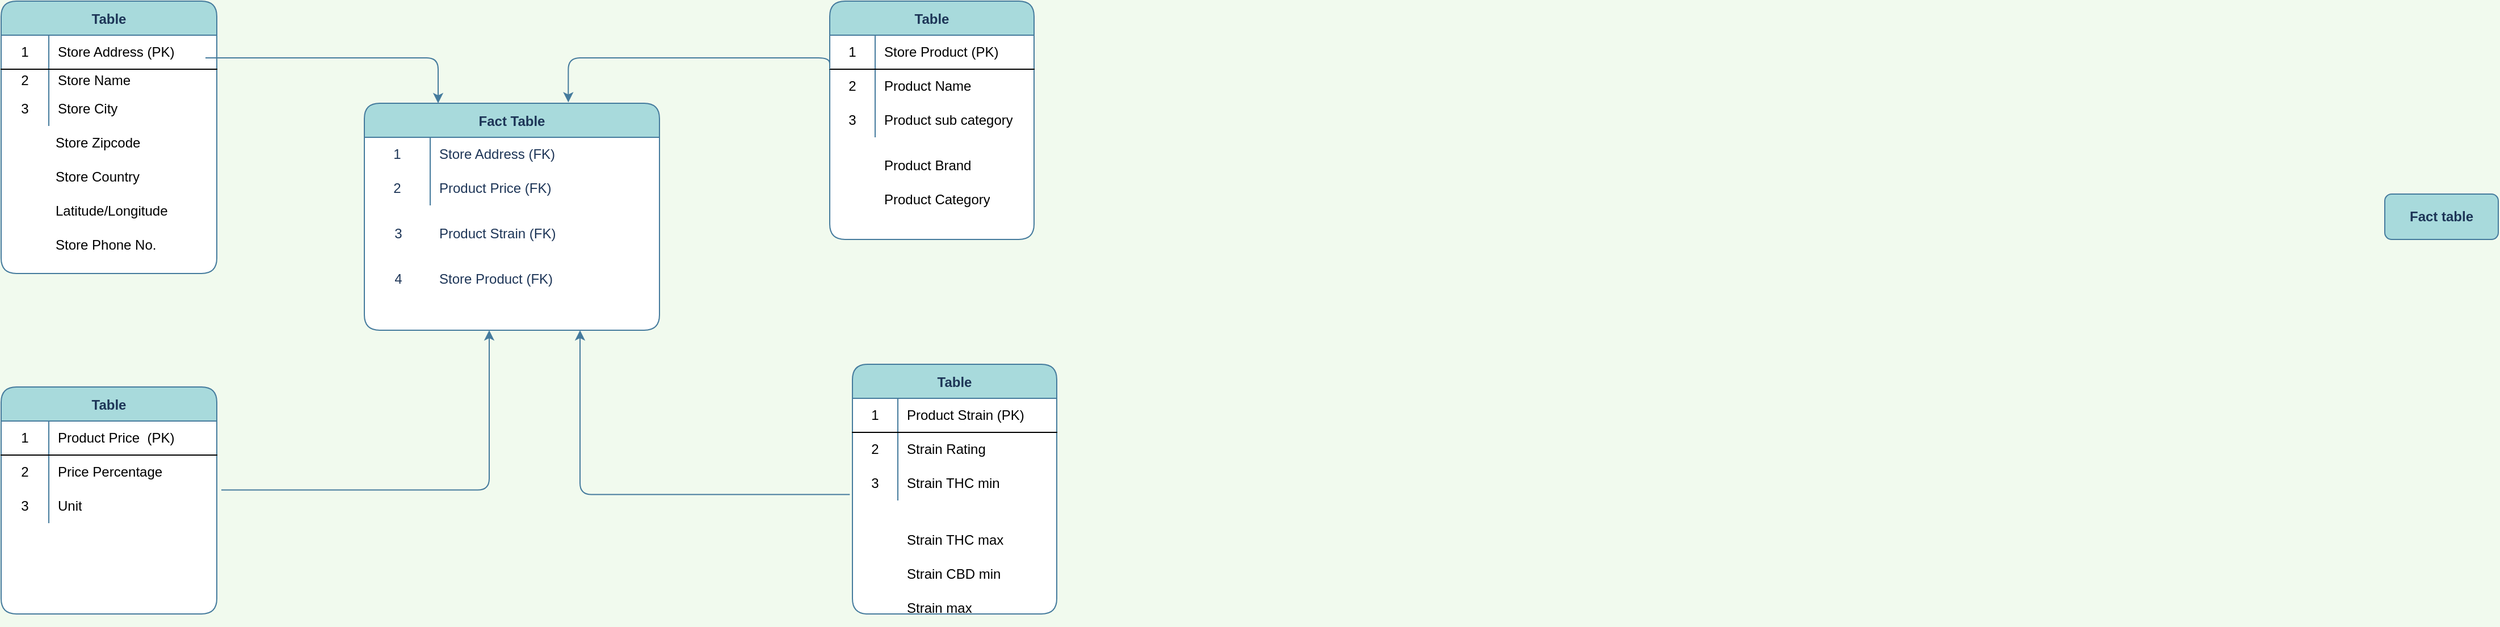 <mxfile version="14.9.3" type="github"><diagram id="Ulh9fFxD05v9rUo_ZkGh" name="Page-1"><mxGraphModel dx="2724" dy="563" grid="1" gridSize="10" guides="1" tooltips="1" connect="1" arrows="1" fold="1" page="1" pageScale="1" pageWidth="850" pageHeight="1100" background="#F1FAEE" math="0" shadow="0"><root><mxCell id="0"/><mxCell id="1" parent="0"/><mxCell id="7dvW86jji2DdW-ILQc1R-29" value="Fact&amp;nbsp;table" style="whiteSpace=wrap;html=1;align=center;fillColor=#A8DADC;strokeColor=#457B9D;fontColor=#1D3557;rounded=1;fontStyle=1;swimlaneFillColor=#ffffff;startSize=30;" parent="1" vertex="1"><mxGeometry x="470" y="190" width="100" height="40" as="geometry"/></mxCell><mxCell id="ISjqVNkL_cP0iht_eHrK-1" value="Fact Table" style="shape=table;startSize=30;container=1;collapsible=0;childLayout=tableLayout;fixedRows=1;rowLines=0;fontStyle=1;align=center;pointerEvents=1;fillColor=#A8DADC;strokeColor=#457B9D;rounded=1;swimlaneFillColor=#ffffff;fontColor=#1D3557;" vertex="1" parent="1"><mxGeometry x="-1310" y="110" width="260" height="200" as="geometry"/></mxCell><mxCell id="ISjqVNkL_cP0iht_eHrK-5" value="" style="shape=partialRectangle;html=1;whiteSpace=wrap;collapsible=0;dropTarget=0;pointerEvents=1;fillColor=none;top=0;left=0;bottom=0;right=0;points=[[0,0.5],[1,0.5]];portConstraint=eastwest;strokeColor=#457B9D;fontColor=#1D3557;rounded=1;" vertex="1" parent="ISjqVNkL_cP0iht_eHrK-1"><mxGeometry y="30" width="260" height="30" as="geometry"/></mxCell><mxCell id="ISjqVNkL_cP0iht_eHrK-6" value="1" style="shape=partialRectangle;html=1;whiteSpace=wrap;connectable=0;fillColor=none;top=0;left=0;bottom=0;right=0;overflow=hidden;pointerEvents=1;strokeColor=#457B9D;fontColor=#1D3557;rounded=1;" vertex="1" parent="ISjqVNkL_cP0iht_eHrK-5"><mxGeometry width="58" height="30" as="geometry"/></mxCell><mxCell id="ISjqVNkL_cP0iht_eHrK-7" value="Store Address (FK)" style="shape=partialRectangle;html=1;whiteSpace=wrap;connectable=0;fillColor=none;top=0;left=0;bottom=0;right=0;align=left;spacingLeft=6;overflow=hidden;pointerEvents=1;strokeColor=#457B9D;fontColor=#1D3557;rounded=1;" vertex="1" parent="ISjqVNkL_cP0iht_eHrK-5"><mxGeometry x="58" width="202" height="30" as="geometry"/></mxCell><mxCell id="ISjqVNkL_cP0iht_eHrK-8" value="" style="shape=partialRectangle;html=1;whiteSpace=wrap;collapsible=0;dropTarget=0;pointerEvents=1;fillColor=none;top=0;left=0;bottom=0;right=0;points=[[0,0.5],[1,0.5]];portConstraint=eastwest;strokeColor=#457B9D;fontColor=#1D3557;rounded=1;" vertex="1" parent="ISjqVNkL_cP0iht_eHrK-1"><mxGeometry y="60" width="260" height="30" as="geometry"/></mxCell><mxCell id="ISjqVNkL_cP0iht_eHrK-9" value="2" style="shape=partialRectangle;html=1;whiteSpace=wrap;connectable=0;fillColor=none;top=0;left=0;bottom=0;right=0;overflow=hidden;pointerEvents=1;strokeColor=#457B9D;fontColor=#1D3557;rounded=1;" vertex="1" parent="ISjqVNkL_cP0iht_eHrK-8"><mxGeometry width="58" height="30" as="geometry"/></mxCell><mxCell id="ISjqVNkL_cP0iht_eHrK-10" value="Product Price (FK)" style="shape=partialRectangle;html=1;whiteSpace=wrap;connectable=0;fillColor=none;top=0;left=0;bottom=0;right=0;align=left;spacingLeft=6;overflow=hidden;pointerEvents=1;strokeColor=#457B9D;fontColor=#1D3557;rounded=1;" vertex="1" parent="ISjqVNkL_cP0iht_eHrK-8"><mxGeometry x="58" width="202" height="30" as="geometry"/></mxCell><mxCell id="ISjqVNkL_cP0iht_eHrK-22" value="3" style="shape=partialRectangle;html=1;whiteSpace=wrap;connectable=0;fillColor=none;top=0;left=0;bottom=0;right=0;overflow=hidden;pointerEvents=1;strokeColor=#457B9D;fontColor=#1D3557;rounded=1;" vertex="1" parent="1"><mxGeometry x="-1300" y="210" width="40" height="30" as="geometry"/></mxCell><mxCell id="ISjqVNkL_cP0iht_eHrK-24" value="Product Strain (FK)" style="shape=partialRectangle;html=1;whiteSpace=wrap;connectable=0;fillColor=none;top=0;left=0;bottom=0;right=0;align=left;spacingLeft=6;overflow=hidden;pointerEvents=1;strokeColor=#457B9D;fontColor=#1D3557;rounded=1;" vertex="1" parent="1"><mxGeometry x="-1252" y="210" width="202" height="30" as="geometry"/></mxCell><mxCell id="ISjqVNkL_cP0iht_eHrK-25" value="Store Product (FK)" style="shape=partialRectangle;html=1;whiteSpace=wrap;connectable=0;fillColor=none;top=0;left=0;bottom=0;right=0;align=left;spacingLeft=6;overflow=hidden;pointerEvents=1;strokeColor=#457B9D;fontColor=#1D3557;rounded=1;" vertex="1" parent="1"><mxGeometry x="-1252" y="250" width="202" height="30" as="geometry"/></mxCell><mxCell id="ISjqVNkL_cP0iht_eHrK-28" value="4" style="shape=partialRectangle;html=1;whiteSpace=wrap;connectable=0;fillColor=none;top=0;left=0;bottom=0;right=0;overflow=hidden;pointerEvents=1;strokeColor=#457B9D;fontColor=#1D3557;rounded=1;" vertex="1" parent="1"><mxGeometry x="-1300" y="250" width="40" height="30" as="geometry"/></mxCell><mxCell id="ISjqVNkL_cP0iht_eHrK-29" value="Table" style="shape=table;startSize=30;container=1;collapsible=0;childLayout=tableLayout;fixedRows=1;rowLines=0;fontStyle=1;align=center;pointerEvents=1;rounded=1;fontColor=#1D3557;strokeColor=#457B9D;fillColor=#A8DADC;swimlaneFillColor=#ffffff;" vertex="1" parent="1"><mxGeometry x="-1630" y="20" width="190" height="240" as="geometry"/></mxCell><mxCell id="ISjqVNkL_cP0iht_eHrK-30" value="" style="shape=partialRectangle;html=1;whiteSpace=wrap;collapsible=0;dropTarget=0;pointerEvents=1;fillColor=none;top=0;left=0;bottom=1;right=0;points=[[0,0.5],[1,0.5]];portConstraint=eastwest;" vertex="1" parent="ISjqVNkL_cP0iht_eHrK-29"><mxGeometry y="30" width="190" height="30" as="geometry"/></mxCell><mxCell id="ISjqVNkL_cP0iht_eHrK-31" value="1" style="shape=partialRectangle;html=1;whiteSpace=wrap;connectable=0;fillColor=none;top=0;left=0;bottom=0;right=0;overflow=hidden;pointerEvents=1;" vertex="1" parent="ISjqVNkL_cP0iht_eHrK-30"><mxGeometry width="42" height="30" as="geometry"/></mxCell><mxCell id="ISjqVNkL_cP0iht_eHrK-32" value="Store Address (PK)" style="shape=partialRectangle;html=1;whiteSpace=wrap;connectable=0;fillColor=none;top=0;left=0;bottom=0;right=0;align=left;spacingLeft=6;overflow=hidden;pointerEvents=1;" vertex="1" parent="ISjqVNkL_cP0iht_eHrK-30"><mxGeometry x="42" width="148" height="30" as="geometry"/></mxCell><mxCell id="ISjqVNkL_cP0iht_eHrK-33" value="" style="shape=partialRectangle;html=1;whiteSpace=wrap;collapsible=0;dropTarget=0;pointerEvents=1;fillColor=none;top=0;left=0;bottom=0;right=0;points=[[0,0.5],[1,0.5]];portConstraint=eastwest;" vertex="1" parent="ISjqVNkL_cP0iht_eHrK-29"><mxGeometry y="60" width="190" height="20" as="geometry"/></mxCell><mxCell id="ISjqVNkL_cP0iht_eHrK-34" value="2" style="shape=partialRectangle;html=1;whiteSpace=wrap;connectable=0;fillColor=none;top=0;left=0;bottom=0;right=0;overflow=hidden;pointerEvents=1;" vertex="1" parent="ISjqVNkL_cP0iht_eHrK-33"><mxGeometry width="42" height="20" as="geometry"/></mxCell><mxCell id="ISjqVNkL_cP0iht_eHrK-35" value="Store Name" style="shape=partialRectangle;html=1;whiteSpace=wrap;connectable=0;fillColor=none;top=0;left=0;bottom=0;right=0;align=left;spacingLeft=6;overflow=hidden;pointerEvents=1;" vertex="1" parent="ISjqVNkL_cP0iht_eHrK-33"><mxGeometry x="42" width="148" height="20" as="geometry"/></mxCell><mxCell id="ISjqVNkL_cP0iht_eHrK-36" value="" style="shape=partialRectangle;html=1;whiteSpace=wrap;collapsible=0;dropTarget=0;pointerEvents=1;fillColor=none;top=0;left=0;bottom=0;right=0;points=[[0,0.5],[1,0.5]];portConstraint=eastwest;" vertex="1" parent="ISjqVNkL_cP0iht_eHrK-29"><mxGeometry y="80" width="190" height="30" as="geometry"/></mxCell><mxCell id="ISjqVNkL_cP0iht_eHrK-37" value="3" style="shape=partialRectangle;html=1;whiteSpace=wrap;connectable=0;fillColor=none;top=0;left=0;bottom=0;right=0;overflow=hidden;pointerEvents=1;" vertex="1" parent="ISjqVNkL_cP0iht_eHrK-36"><mxGeometry width="42" height="30" as="geometry"/></mxCell><mxCell id="ISjqVNkL_cP0iht_eHrK-38" value="Store City" style="shape=partialRectangle;html=1;whiteSpace=wrap;connectable=0;fillColor=none;top=0;left=0;bottom=0;right=0;align=left;spacingLeft=6;overflow=hidden;pointerEvents=1;" vertex="1" parent="ISjqVNkL_cP0iht_eHrK-36"><mxGeometry x="42" width="148" height="30" as="geometry"/></mxCell><mxCell id="ISjqVNkL_cP0iht_eHrK-39" value="Table" style="shape=table;startSize=30;container=1;collapsible=0;childLayout=tableLayout;fixedRows=1;rowLines=0;fontStyle=1;align=center;pointerEvents=1;rounded=1;fontColor=#1D3557;strokeColor=#457B9D;fillColor=#A8DADC;swimlaneFillColor=#ffffff;" vertex="1" parent="1"><mxGeometry x="-1630" y="360" width="190" height="200" as="geometry"/></mxCell><mxCell id="ISjqVNkL_cP0iht_eHrK-40" value="" style="shape=partialRectangle;html=1;whiteSpace=wrap;collapsible=0;dropTarget=0;pointerEvents=1;fillColor=none;top=0;left=0;bottom=1;right=0;points=[[0,0.5],[1,0.5]];portConstraint=eastwest;" vertex="1" parent="ISjqVNkL_cP0iht_eHrK-39"><mxGeometry y="30" width="190" height="30" as="geometry"/></mxCell><mxCell id="ISjqVNkL_cP0iht_eHrK-41" value="1" style="shape=partialRectangle;html=1;whiteSpace=wrap;connectable=0;fillColor=none;top=0;left=0;bottom=0;right=0;overflow=hidden;pointerEvents=1;" vertex="1" parent="ISjqVNkL_cP0iht_eHrK-40"><mxGeometry width="42" height="30" as="geometry"/></mxCell><mxCell id="ISjqVNkL_cP0iht_eHrK-42" value="Product Price&amp;nbsp; (PK)" style="shape=partialRectangle;html=1;whiteSpace=wrap;connectable=0;fillColor=none;top=0;left=0;bottom=0;right=0;align=left;spacingLeft=6;overflow=hidden;pointerEvents=1;" vertex="1" parent="ISjqVNkL_cP0iht_eHrK-40"><mxGeometry x="42" width="148" height="30" as="geometry"/></mxCell><mxCell id="ISjqVNkL_cP0iht_eHrK-43" value="" style="shape=partialRectangle;html=1;whiteSpace=wrap;collapsible=0;dropTarget=0;pointerEvents=1;fillColor=none;top=0;left=0;bottom=0;right=0;points=[[0,0.5],[1,0.5]];portConstraint=eastwest;" vertex="1" parent="ISjqVNkL_cP0iht_eHrK-39"><mxGeometry y="60" width="190" height="30" as="geometry"/></mxCell><mxCell id="ISjqVNkL_cP0iht_eHrK-44" value="2" style="shape=partialRectangle;html=1;whiteSpace=wrap;connectable=0;fillColor=none;top=0;left=0;bottom=0;right=0;overflow=hidden;pointerEvents=1;" vertex="1" parent="ISjqVNkL_cP0iht_eHrK-43"><mxGeometry width="42" height="30" as="geometry"/></mxCell><mxCell id="ISjqVNkL_cP0iht_eHrK-45" value="Price Percentage" style="shape=partialRectangle;html=1;whiteSpace=wrap;connectable=0;fillColor=none;top=0;left=0;bottom=0;right=0;align=left;spacingLeft=6;overflow=hidden;pointerEvents=1;" vertex="1" parent="ISjqVNkL_cP0iht_eHrK-43"><mxGeometry x="42" width="148" height="30" as="geometry"/></mxCell><mxCell id="ISjqVNkL_cP0iht_eHrK-46" value="" style="shape=partialRectangle;html=1;whiteSpace=wrap;collapsible=0;dropTarget=0;pointerEvents=1;fillColor=none;top=0;left=0;bottom=0;right=0;points=[[0,0.5],[1,0.5]];portConstraint=eastwest;" vertex="1" parent="ISjqVNkL_cP0iht_eHrK-39"><mxGeometry y="90" width="190" height="30" as="geometry"/></mxCell><mxCell id="ISjqVNkL_cP0iht_eHrK-47" value="3" style="shape=partialRectangle;html=1;whiteSpace=wrap;connectable=0;fillColor=none;top=0;left=0;bottom=0;right=0;overflow=hidden;pointerEvents=1;" vertex="1" parent="ISjqVNkL_cP0iht_eHrK-46"><mxGeometry width="42" height="30" as="geometry"/></mxCell><mxCell id="ISjqVNkL_cP0iht_eHrK-48" value="Unit" style="shape=partialRectangle;html=1;whiteSpace=wrap;connectable=0;fillColor=none;top=0;left=0;bottom=0;right=0;align=left;spacingLeft=6;overflow=hidden;pointerEvents=1;" vertex="1" parent="ISjqVNkL_cP0iht_eHrK-46"><mxGeometry x="42" width="148" height="30" as="geometry"/></mxCell><mxCell id="ISjqVNkL_cP0iht_eHrK-49" value="Table" style="shape=table;startSize=30;container=1;collapsible=0;childLayout=tableLayout;fixedRows=1;rowLines=0;fontStyle=1;align=center;pointerEvents=1;rounded=1;fontColor=#1D3557;strokeColor=#457B9D;fillColor=#A8DADC;swimlaneFillColor=#ffffff;" vertex="1" parent="1"><mxGeometry x="-880" y="340" width="180" height="220" as="geometry"/></mxCell><mxCell id="ISjqVNkL_cP0iht_eHrK-50" value="" style="shape=partialRectangle;html=1;whiteSpace=wrap;collapsible=0;dropTarget=0;pointerEvents=1;fillColor=none;top=0;left=0;bottom=1;right=0;points=[[0,0.5],[1,0.5]];portConstraint=eastwest;" vertex="1" parent="ISjqVNkL_cP0iht_eHrK-49"><mxGeometry y="30" width="180" height="30" as="geometry"/></mxCell><mxCell id="ISjqVNkL_cP0iht_eHrK-51" value="1" style="shape=partialRectangle;html=1;whiteSpace=wrap;connectable=0;fillColor=none;top=0;left=0;bottom=0;right=0;overflow=hidden;pointerEvents=1;" vertex="1" parent="ISjqVNkL_cP0iht_eHrK-50"><mxGeometry width="40" height="30" as="geometry"/></mxCell><mxCell id="ISjqVNkL_cP0iht_eHrK-52" value="Product Strain (PK)" style="shape=partialRectangle;html=1;whiteSpace=wrap;connectable=0;fillColor=none;top=0;left=0;bottom=0;right=0;align=left;spacingLeft=6;overflow=hidden;pointerEvents=1;" vertex="1" parent="ISjqVNkL_cP0iht_eHrK-50"><mxGeometry x="40" width="140" height="30" as="geometry"/></mxCell><mxCell id="ISjqVNkL_cP0iht_eHrK-53" value="" style="shape=partialRectangle;html=1;whiteSpace=wrap;collapsible=0;dropTarget=0;pointerEvents=1;fillColor=none;top=0;left=0;bottom=0;right=0;points=[[0,0.5],[1,0.5]];portConstraint=eastwest;" vertex="1" parent="ISjqVNkL_cP0iht_eHrK-49"><mxGeometry y="60" width="180" height="30" as="geometry"/></mxCell><mxCell id="ISjqVNkL_cP0iht_eHrK-54" value="2" style="shape=partialRectangle;html=1;whiteSpace=wrap;connectable=0;fillColor=none;top=0;left=0;bottom=0;right=0;overflow=hidden;pointerEvents=1;" vertex="1" parent="ISjqVNkL_cP0iht_eHrK-53"><mxGeometry width="40" height="30" as="geometry"/></mxCell><mxCell id="ISjqVNkL_cP0iht_eHrK-55" value="Strain Rating" style="shape=partialRectangle;html=1;whiteSpace=wrap;connectable=0;fillColor=none;top=0;left=0;bottom=0;right=0;align=left;spacingLeft=6;overflow=hidden;pointerEvents=1;" vertex="1" parent="ISjqVNkL_cP0iht_eHrK-53"><mxGeometry x="40" width="140" height="30" as="geometry"/></mxCell><mxCell id="ISjqVNkL_cP0iht_eHrK-56" value="" style="shape=partialRectangle;html=1;whiteSpace=wrap;collapsible=0;dropTarget=0;pointerEvents=1;fillColor=none;top=0;left=0;bottom=0;right=0;points=[[0,0.5],[1,0.5]];portConstraint=eastwest;" vertex="1" parent="ISjqVNkL_cP0iht_eHrK-49"><mxGeometry y="90" width="180" height="30" as="geometry"/></mxCell><mxCell id="ISjqVNkL_cP0iht_eHrK-57" value="3" style="shape=partialRectangle;html=1;whiteSpace=wrap;connectable=0;fillColor=none;top=0;left=0;bottom=0;right=0;overflow=hidden;pointerEvents=1;" vertex="1" parent="ISjqVNkL_cP0iht_eHrK-56"><mxGeometry width="40" height="30" as="geometry"/></mxCell><mxCell id="ISjqVNkL_cP0iht_eHrK-58" value="Strain THC min" style="shape=partialRectangle;html=1;whiteSpace=wrap;connectable=0;fillColor=none;top=0;left=0;bottom=0;right=0;align=left;spacingLeft=6;overflow=hidden;pointerEvents=1;" vertex="1" parent="ISjqVNkL_cP0iht_eHrK-56"><mxGeometry x="40" width="140" height="30" as="geometry"/></mxCell><mxCell id="ISjqVNkL_cP0iht_eHrK-59" value="Table" style="shape=table;startSize=30;container=1;collapsible=0;childLayout=tableLayout;fixedRows=1;rowLines=0;fontStyle=1;align=center;pointerEvents=1;rounded=1;fontColor=#1D3557;strokeColor=#457B9D;fillColor=#A8DADC;swimlaneFillColor=#ffffff;" vertex="1" parent="1"><mxGeometry x="-900" y="20" width="180" height="210" as="geometry"/></mxCell><mxCell id="ISjqVNkL_cP0iht_eHrK-60" value="" style="shape=partialRectangle;html=1;whiteSpace=wrap;collapsible=0;dropTarget=0;pointerEvents=1;fillColor=none;top=0;left=0;bottom=1;right=0;points=[[0,0.5],[1,0.5]];portConstraint=eastwest;" vertex="1" parent="ISjqVNkL_cP0iht_eHrK-59"><mxGeometry y="30" width="180" height="30" as="geometry"/></mxCell><mxCell id="ISjqVNkL_cP0iht_eHrK-61" value="1" style="shape=partialRectangle;html=1;whiteSpace=wrap;connectable=0;fillColor=none;top=0;left=0;bottom=0;right=0;overflow=hidden;pointerEvents=1;" vertex="1" parent="ISjqVNkL_cP0iht_eHrK-60"><mxGeometry width="40" height="30" as="geometry"/></mxCell><mxCell id="ISjqVNkL_cP0iht_eHrK-62" value="Store Product (PK)" style="shape=partialRectangle;html=1;whiteSpace=wrap;connectable=0;fillColor=none;top=0;left=0;bottom=0;right=0;align=left;spacingLeft=6;overflow=hidden;pointerEvents=1;" vertex="1" parent="ISjqVNkL_cP0iht_eHrK-60"><mxGeometry x="40" width="140" height="30" as="geometry"/></mxCell><mxCell id="ISjqVNkL_cP0iht_eHrK-63" value="" style="shape=partialRectangle;html=1;whiteSpace=wrap;collapsible=0;dropTarget=0;pointerEvents=1;fillColor=none;top=0;left=0;bottom=0;right=0;points=[[0,0.5],[1,0.5]];portConstraint=eastwest;" vertex="1" parent="ISjqVNkL_cP0iht_eHrK-59"><mxGeometry y="60" width="180" height="30" as="geometry"/></mxCell><mxCell id="ISjqVNkL_cP0iht_eHrK-64" value="2" style="shape=partialRectangle;html=1;whiteSpace=wrap;connectable=0;fillColor=none;top=0;left=0;bottom=0;right=0;overflow=hidden;pointerEvents=1;" vertex="1" parent="ISjqVNkL_cP0iht_eHrK-63"><mxGeometry width="40" height="30" as="geometry"/></mxCell><mxCell id="ISjqVNkL_cP0iht_eHrK-65" value="Product Name" style="shape=partialRectangle;html=1;whiteSpace=wrap;connectable=0;fillColor=none;top=0;left=0;bottom=0;right=0;align=left;spacingLeft=6;overflow=hidden;pointerEvents=1;" vertex="1" parent="ISjqVNkL_cP0iht_eHrK-63"><mxGeometry x="40" width="140" height="30" as="geometry"/></mxCell><mxCell id="ISjqVNkL_cP0iht_eHrK-66" value="" style="shape=partialRectangle;html=1;whiteSpace=wrap;collapsible=0;dropTarget=0;pointerEvents=1;fillColor=none;top=0;left=0;bottom=0;right=0;points=[[0,0.5],[1,0.5]];portConstraint=eastwest;" vertex="1" parent="ISjqVNkL_cP0iht_eHrK-59"><mxGeometry y="90" width="180" height="30" as="geometry"/></mxCell><mxCell id="ISjqVNkL_cP0iht_eHrK-67" value="3" style="shape=partialRectangle;html=1;whiteSpace=wrap;connectable=0;fillColor=none;top=0;left=0;bottom=0;right=0;overflow=hidden;pointerEvents=1;" vertex="1" parent="ISjqVNkL_cP0iht_eHrK-66"><mxGeometry width="40" height="30" as="geometry"/></mxCell><mxCell id="ISjqVNkL_cP0iht_eHrK-68" value="Product sub category" style="shape=partialRectangle;html=1;whiteSpace=wrap;connectable=0;fillColor=none;top=0;left=0;bottom=0;right=0;align=left;spacingLeft=6;overflow=hidden;pointerEvents=1;" vertex="1" parent="ISjqVNkL_cP0iht_eHrK-66"><mxGeometry x="40" width="140" height="30" as="geometry"/></mxCell><mxCell id="ISjqVNkL_cP0iht_eHrK-69" value="" style="edgeStyle=segmentEdgeStyle;endArrow=classic;html=1;fontColor=#1D3557;strokeColor=#457B9D;fillColor=#A8DADC;exitX=1.021;exitY=0.027;exitDx=0;exitDy=0;exitPerimeter=0;" edge="1" parent="1" source="ISjqVNkL_cP0iht_eHrK-46"><mxGeometry width="50" height="50" relative="1" as="geometry"><mxPoint x="-1410" y="450" as="sourcePoint"/><mxPoint x="-1200" y="310" as="targetPoint"/><Array as="points"><mxPoint x="-1200" y="451"/></Array></mxGeometry></mxCell><mxCell id="ISjqVNkL_cP0iht_eHrK-70" value="" style="edgeStyle=segmentEdgeStyle;endArrow=classic;html=1;fontColor=#1D3557;strokeColor=#457B9D;fillColor=#A8DADC;entryX=0.25;entryY=0;entryDx=0;entryDy=0;" edge="1" parent="1" target="ISjqVNkL_cP0iht_eHrK-1"><mxGeometry width="50" height="50" relative="1" as="geometry"><mxPoint x="-1450" y="70" as="sourcePoint"/><mxPoint x="-1230" y="70" as="targetPoint"/><Array as="points"><mxPoint x="-1245" y="70"/></Array></mxGeometry></mxCell><mxCell id="ISjqVNkL_cP0iht_eHrK-71" value="" style="edgeStyle=segmentEdgeStyle;endArrow=classic;html=1;fontColor=#1D3557;strokeColor=#457B9D;fillColor=#A8DADC;entryX=0.691;entryY=-0.004;entryDx=0;entryDy=0;entryPerimeter=0;" edge="1" parent="1" target="ISjqVNkL_cP0iht_eHrK-1"><mxGeometry width="50" height="50" relative="1" as="geometry"><mxPoint x="-900" y="80" as="sourcePoint"/><mxPoint x="-1120" y="40" as="targetPoint"/><Array as="points"><mxPoint x="-900" y="70"/><mxPoint x="-1130" y="70"/></Array></mxGeometry></mxCell><mxCell id="ISjqVNkL_cP0iht_eHrK-72" value="" style="edgeStyle=segmentEdgeStyle;endArrow=classic;html=1;fontColor=#1D3557;strokeColor=#457B9D;fillColor=#A8DADC;exitX=-0.013;exitY=0.827;exitDx=0;exitDy=0;exitPerimeter=0;" edge="1" parent="1" source="ISjqVNkL_cP0iht_eHrK-56"><mxGeometry width="50" height="50" relative="1" as="geometry"><mxPoint x="-980" y="455" as="sourcePoint"/><mxPoint x="-1120" y="310" as="targetPoint"/><Array as="points"><mxPoint x="-1120" y="455"/></Array></mxGeometry></mxCell><mxCell id="ISjqVNkL_cP0iht_eHrK-73" value="Store Zipcode" style="shape=partialRectangle;html=1;whiteSpace=wrap;connectable=0;fillColor=none;top=0;left=0;bottom=0;right=0;align=left;spacingLeft=6;overflow=hidden;pointerEvents=1;" vertex="1" parent="1"><mxGeometry x="-1590" y="130" width="140" height="30" as="geometry"/></mxCell><mxCell id="ISjqVNkL_cP0iht_eHrK-74" value="Store Country" style="shape=partialRectangle;html=1;whiteSpace=wrap;connectable=0;fillColor=none;top=0;left=0;bottom=0;right=0;align=left;spacingLeft=6;overflow=hidden;pointerEvents=1;" vertex="1" parent="1"><mxGeometry x="-1590" y="160" width="140" height="30" as="geometry"/></mxCell><mxCell id="ISjqVNkL_cP0iht_eHrK-75" value="Latitude/Longitude" style="shape=partialRectangle;html=1;whiteSpace=wrap;connectable=0;fillColor=none;top=0;left=0;bottom=0;right=0;align=left;spacingLeft=6;overflow=hidden;pointerEvents=1;" vertex="1" parent="1"><mxGeometry x="-1590" y="190" width="140" height="30" as="geometry"/></mxCell><mxCell id="ISjqVNkL_cP0iht_eHrK-77" value="Product Brand" style="shape=partialRectangle;html=1;whiteSpace=wrap;connectable=0;fillColor=none;top=0;left=0;bottom=0;right=0;align=left;spacingLeft=6;overflow=hidden;pointerEvents=1;" vertex="1" parent="1"><mxGeometry x="-860" y="150" width="140" height="30" as="geometry"/></mxCell><mxCell id="ISjqVNkL_cP0iht_eHrK-78" value="Product Category" style="shape=partialRectangle;html=1;whiteSpace=wrap;connectable=0;fillColor=none;top=0;left=0;bottom=0;right=0;align=left;spacingLeft=6;overflow=hidden;pointerEvents=1;" vertex="1" parent="1"><mxGeometry x="-860" y="180" width="140" height="30" as="geometry"/></mxCell><mxCell id="ISjqVNkL_cP0iht_eHrK-79" value="Store Phone No." style="shape=partialRectangle;html=1;whiteSpace=wrap;connectable=0;fillColor=none;top=0;left=0;bottom=0;right=0;align=left;spacingLeft=6;overflow=hidden;pointerEvents=1;" vertex="1" parent="1"><mxGeometry x="-1590" y="220" width="140" height="30" as="geometry"/></mxCell><mxCell id="ISjqVNkL_cP0iht_eHrK-80" value="Strain THC max" style="shape=partialRectangle;html=1;whiteSpace=wrap;connectable=0;fillColor=none;top=0;left=0;bottom=0;right=0;align=left;spacingLeft=6;overflow=hidden;pointerEvents=1;" vertex="1" parent="1"><mxGeometry x="-840" y="480" width="140" height="30" as="geometry"/></mxCell><mxCell id="ISjqVNkL_cP0iht_eHrK-81" value="Strain CBD min" style="shape=partialRectangle;html=1;whiteSpace=wrap;connectable=0;fillColor=none;top=0;left=0;bottom=0;right=0;align=left;spacingLeft=6;overflow=hidden;pointerEvents=1;" vertex="1" parent="1"><mxGeometry x="-840" y="510" width="140" height="30" as="geometry"/></mxCell><mxCell id="ISjqVNkL_cP0iht_eHrK-82" value="Strain max" style="shape=partialRectangle;html=1;whiteSpace=wrap;connectable=0;fillColor=none;top=0;left=0;bottom=0;right=0;align=left;spacingLeft=6;overflow=hidden;pointerEvents=1;" vertex="1" parent="1"><mxGeometry x="-840" y="540" width="140" height="30" as="geometry"/></mxCell></root></mxGraphModel></diagram></mxfile>